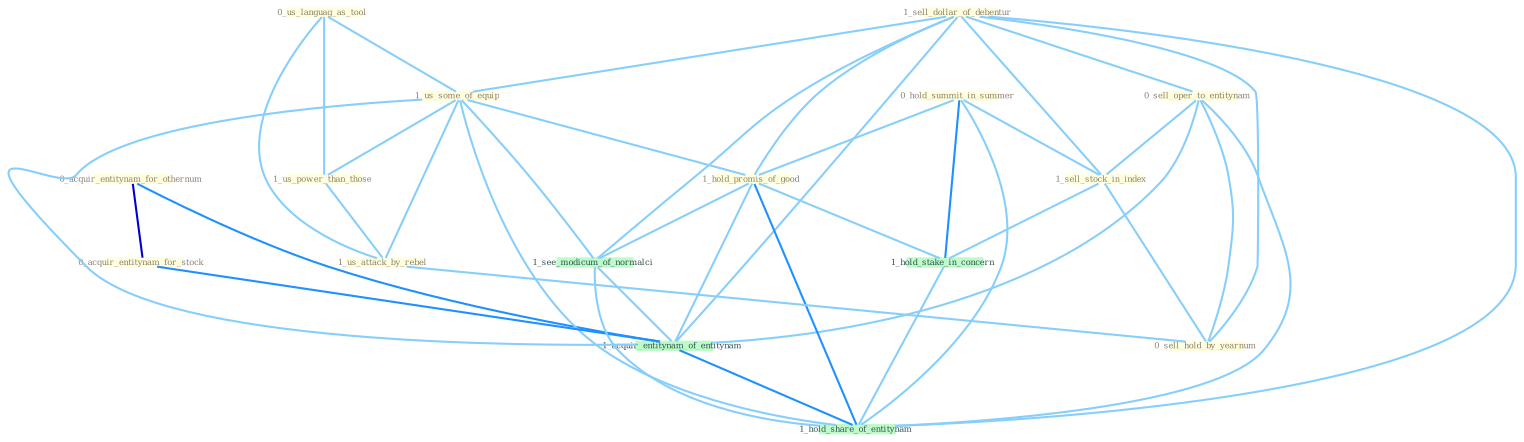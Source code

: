 Graph G{ 
    node
    [shape=polygon,style=filled,width=.5,height=.06,color="#BDFCC9",fixedsize=true,fontsize=4,
    fontcolor="#2f4f4f"];
    {node
    [color="#ffffe0", fontcolor="#8b7d6b"] "1_sell_dollar_of_debentur " "0_acquir_entitynam_for_othernum " "0_hold_summit_in_summer " "0_sell_oper_to_entitynam " "0_us_languag_as_tool " "1_us_some_of_equip " "1_hold_promis_of_good " "1_us_power_than_those " "1_us_attack_by_rebel " "0_acquir_entitynam_for_stock " "1_sell_stock_in_index " "0_sell_hold_by_yearnum "}
{node [color="#fff0f5", fontcolor="#b22222"]}
edge [color="#B0E2FF"];

	"1_sell_dollar_of_debentur " -- "0_sell_oper_to_entitynam " [w="1", color="#87cefa" ];
	"1_sell_dollar_of_debentur " -- "1_us_some_of_equip " [w="1", color="#87cefa" ];
	"1_sell_dollar_of_debentur " -- "1_hold_promis_of_good " [w="1", color="#87cefa" ];
	"1_sell_dollar_of_debentur " -- "1_sell_stock_in_index " [w="1", color="#87cefa" ];
	"1_sell_dollar_of_debentur " -- "0_sell_hold_by_yearnum " [w="1", color="#87cefa" ];
	"1_sell_dollar_of_debentur " -- "1_see_modicum_of_normalci " [w="1", color="#87cefa" ];
	"1_sell_dollar_of_debentur " -- "1_acquir_entitynam_of_entitynam " [w="1", color="#87cefa" ];
	"1_sell_dollar_of_debentur " -- "1_hold_share_of_entitynam " [w="1", color="#87cefa" ];
	"0_acquir_entitynam_for_othernum " -- "0_acquir_entitynam_for_stock " [w="3", color="#0000cd" , len=0.6];
	"0_acquir_entitynam_for_othernum " -- "1_acquir_entitynam_of_entitynam " [w="2", color="#1e90ff" , len=0.8];
	"0_hold_summit_in_summer " -- "1_hold_promis_of_good " [w="1", color="#87cefa" ];
	"0_hold_summit_in_summer " -- "1_sell_stock_in_index " [w="1", color="#87cefa" ];
	"0_hold_summit_in_summer " -- "1_hold_stake_in_concern " [w="2", color="#1e90ff" , len=0.8];
	"0_hold_summit_in_summer " -- "1_hold_share_of_entitynam " [w="1", color="#87cefa" ];
	"0_sell_oper_to_entitynam " -- "1_sell_stock_in_index " [w="1", color="#87cefa" ];
	"0_sell_oper_to_entitynam " -- "0_sell_hold_by_yearnum " [w="1", color="#87cefa" ];
	"0_sell_oper_to_entitynam " -- "1_acquir_entitynam_of_entitynam " [w="1", color="#87cefa" ];
	"0_sell_oper_to_entitynam " -- "1_hold_share_of_entitynam " [w="1", color="#87cefa" ];
	"0_us_languag_as_tool " -- "1_us_some_of_equip " [w="1", color="#87cefa" ];
	"0_us_languag_as_tool " -- "1_us_power_than_those " [w="1", color="#87cefa" ];
	"0_us_languag_as_tool " -- "1_us_attack_by_rebel " [w="1", color="#87cefa" ];
	"1_us_some_of_equip " -- "1_hold_promis_of_good " [w="1", color="#87cefa" ];
	"1_us_some_of_equip " -- "1_us_power_than_those " [w="1", color="#87cefa" ];
	"1_us_some_of_equip " -- "1_us_attack_by_rebel " [w="1", color="#87cefa" ];
	"1_us_some_of_equip " -- "1_see_modicum_of_normalci " [w="1", color="#87cefa" ];
	"1_us_some_of_equip " -- "1_acquir_entitynam_of_entitynam " [w="1", color="#87cefa" ];
	"1_us_some_of_equip " -- "1_hold_share_of_entitynam " [w="1", color="#87cefa" ];
	"1_hold_promis_of_good " -- "1_hold_stake_in_concern " [w="1", color="#87cefa" ];
	"1_hold_promis_of_good " -- "1_see_modicum_of_normalci " [w="1", color="#87cefa" ];
	"1_hold_promis_of_good " -- "1_acquir_entitynam_of_entitynam " [w="1", color="#87cefa" ];
	"1_hold_promis_of_good " -- "1_hold_share_of_entitynam " [w="2", color="#1e90ff" , len=0.8];
	"1_us_power_than_those " -- "1_us_attack_by_rebel " [w="1", color="#87cefa" ];
	"1_us_attack_by_rebel " -- "0_sell_hold_by_yearnum " [w="1", color="#87cefa" ];
	"0_acquir_entitynam_for_stock " -- "1_acquir_entitynam_of_entitynam " [w="2", color="#1e90ff" , len=0.8];
	"1_sell_stock_in_index " -- "0_sell_hold_by_yearnum " [w="1", color="#87cefa" ];
	"1_sell_stock_in_index " -- "1_hold_stake_in_concern " [w="1", color="#87cefa" ];
	"1_hold_stake_in_concern " -- "1_hold_share_of_entitynam " [w="1", color="#87cefa" ];
	"1_see_modicum_of_normalci " -- "1_acquir_entitynam_of_entitynam " [w="1", color="#87cefa" ];
	"1_see_modicum_of_normalci " -- "1_hold_share_of_entitynam " [w="1", color="#87cefa" ];
	"1_acquir_entitynam_of_entitynam " -- "1_hold_share_of_entitynam " [w="2", color="#1e90ff" , len=0.8];
}